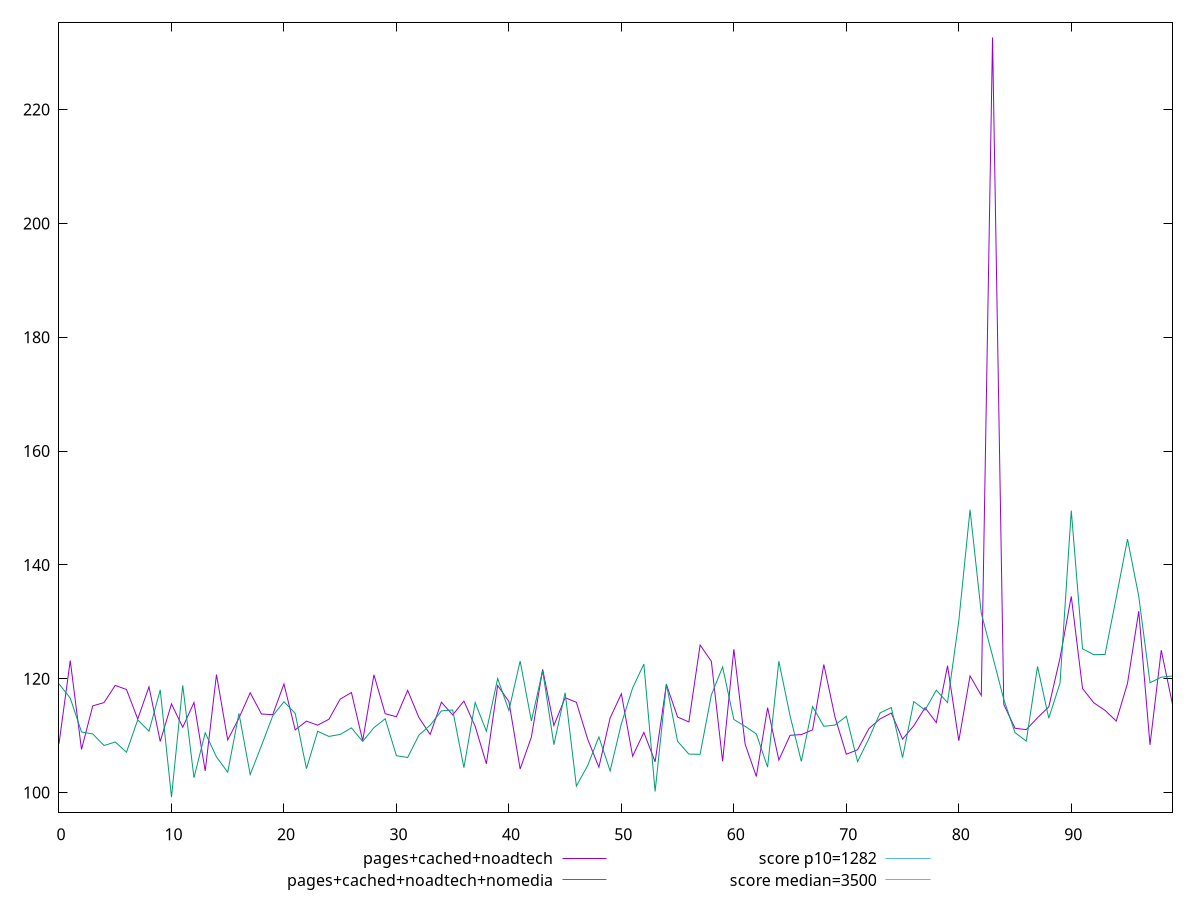 reset

$pagesCachedNoadtech <<EOF
0 108.59599999999998
1 123.2
2 107.57999999999998
3 115.23599999999999
4 115.812
5 118.836
6 118.11199999999998
7 112.93599999999996
8 118.58799999999997
9 108.984
10 115.58399999999997
11 111.48399999999995
12 115.82799999999996
13 103.79999999999995
14 120.73999999999997
15 109.25999999999998
16 113.10399999999998
17 117.54399999999995
18 113.81599999999997
19 113.68399999999994
20 119.08799999999997
21 111.01199999999996
22 112.55599999999998
23 111.84799999999996
24 112.89199999999998
25 116.428
26 117.58799999999997
27 109.11999999999995
28 120.69999999999996
29 113.86799999999998
30 113.32799999999997
31 117.96000000000001
32 113.17999999999996
33 110.22799999999998
34 115.88799999999998
35 113.65599999999998
36 116.076
37 111.63999999999997
38 105.06799999999997
39 118.82399999999996
40 116.01199999999997
41 104.13999999999999
42 109.76399999999995
43 121.65199999999999
44 111.79199999999997
45 116.67999999999996
46 115.86399999999998
47 109.416
48 104.45999999999998
49 113.11199999999998
50 117.35999999999999
51 106.39999999999998
52 110.57999999999998
53 105.41599999999997
54 118.99199999999999
55 113.27199999999998
56 112.42399999999995
57 125.92399999999996
58 123.07199999999997
59 105.49199999999996
60 125.19199999999994
61 108.51999999999998
62 102.83599999999998
63 114.91600000000003
64 105.72399999999998
65 110.07199999999997
66 110.19599999999997
67 111.02399999999997
68 122.50799999999998
69 113.22399999999996
70 106.73999999999998
71 107.53199999999998
72 111.22399999999996
73 112.95599999999997
74 113.97599999999996
75 109.39199999999997
76 111.74399999999999
77 114.91999999999997
78 112.30399999999997
79 122.28399999999995
80 109.11199999999998
81 120.49999999999996
82 117.07199999999997
83 232.66399999999996
84 115.48799999999996
85 111.29999999999998
86 111.07199999999997
87 113.152
88 115.05999999999996
89 123.64799999999998
90 134.48
91 118.30799999999999
92 115.78399999999999
93 114.45199999999997
94 112.57199999999995
95 119.19199999999996
96 131.87599999999992
97 108.38799999999999
98 125.02000000000001
99 115.49599999999997
EOF

$pagesCachedNoadtechNomedia <<EOF
0 119.10399999999997
1 116.60399999999998
2 110.65199999999999
3 110.31199999999998
4 108.27599999999997
5 108.89599999999999
6 107.09199999999998
7 112.792
8 110.77999999999999
9 118.048
10 99.20399999999998
11 118.84799999999997
12 102.612
13 110.50799999999998
14 106.268
15 103.58799999999997
16 113.91599999999997
17 103.172
18 108.25199999999998
19 113.46799999999999
20 115.97199999999998
21 113.91999999999996
22 104.19999999999996
23 110.77599999999997
24 109.87199999999999
25 110.22399999999999
26 111.37199999999999
27 108.996
28 111.41199999999998
29 112.97199999999998
30 106.47999999999996
31 106.17199999999997
32 110.108
33 111.85199999999999
34 114.356
35 114.52
36 104.37999999999997
37 115.832
38 110.77999999999994
39 120.05199999999999
40 114.42799999999998
41 123.11199999999995
42 112.58799999999998
43 121.41999999999997
44 108.41999999999999
45 117.564
46 101.15599999999998
47 104.74
48 109.78799999999998
49 103.82399999999996
50 112.10399999999997
51 118.38399999999999
52 122.58399999999999
53 100.19999999999999
54 119.09599999999999
55 109.00799999999998
56 106.76799999999997
57 106.72799999999998
58 117.15999999999997
59 122.07199999999997
60 112.85199999999999
61 111.64399999999996
62 110.30799999999999
63 104.47599999999997
64 123.08399999999995
65 113.47999999999998
66 105.48399999999997
67 115.11999999999996
68 111.64799999999997
69 111.87199999999999
70 113.42
71 105.44
72 109.46799999999996
73 114.00399999999996
74 114.95200000000003
75 106.15599999999998
76 116
77 114.49199999999998
78 117.99199999999996
79 115.81599999999999
80 130.15599999999998
81 149.7079999999999
82 131.50799999999998
83 124.01599999999998
84 116.35999999999999
85 110.53999999999996
86 109.056
87 122.17199999999997
88 113.06799999999996
89 119.25199999999997
90 149.54799999999992
91 125.26799999999999
92 124.23599999999998
93 124.27199999999999
94 134.30400000000003
95 144.532
96 134.504
97 119.29999999999995
98 120.27600000000001
99 120.5
EOF

set key outside below
set xrange [0:99]
set yrange [96.53479999999998:235.33319999999995]
set trange [96.53479999999998:235.33319999999995]
set terminal svg size 640, 520 enhanced background rgb 'white'
set output "report_00009_2021-02-08T22-37-41.559Z/bootup-time/comparison/line/2_vs_3.svg"

plot $pagesCachedNoadtech title "pages+cached+noadtech" with line, \
     $pagesCachedNoadtechNomedia title "pages+cached+noadtech+nomedia" with line, \
     1282 title "score p10=1282", \
     3500 title "score median=3500"

reset

